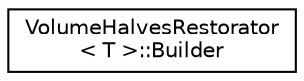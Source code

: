 digraph "Graphical Class Hierarchy"
{
  edge [fontname="Helvetica",fontsize="10",labelfontname="Helvetica",labelfontsize="10"];
  node [fontname="Helvetica",fontsize="10",shape=record];
  rankdir="LR";
  Node0 [label="VolumeHalvesRestorator\l\< T \>::Builder",height=0.2,width=0.4,color="black", fillcolor="white", style="filled",URL="$structVolumeHalvesRestorator_1_1Builder.html"];
}
